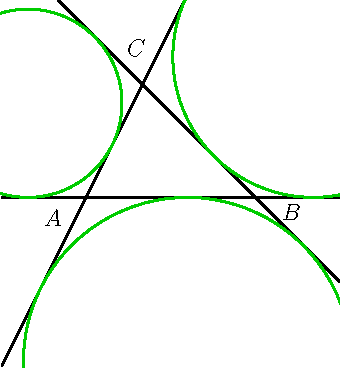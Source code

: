   import geometry;
  size(6cm,0);

  triangle t=triangle((-1,0), (2,0), (0,2));

  drawline(t, linewidth(bp));
  label(t,alignFactor=4);

  clipdraw(excircle(t.AB), bp+0.8green);
  clipdraw(excircle(t.BC), bp+0.8green);
  clipdraw(excircle(t.AC), bp+0.8green);

  draw(box((-2.5,-3), (3.5,3.5)), invisible);
